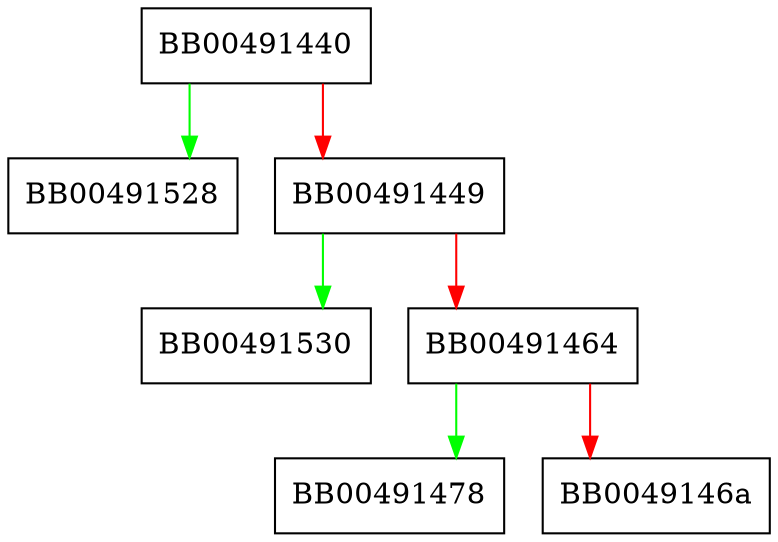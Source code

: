 digraph SSL_set_options {
  node [shape="box"];
  graph [splines=ortho];
  BB00491440 -> BB00491528 [color="green"];
  BB00491440 -> BB00491449 [color="red"];
  BB00491449 -> BB00491530 [color="green"];
  BB00491449 -> BB00491464 [color="red"];
  BB00491464 -> BB00491478 [color="green"];
  BB00491464 -> BB0049146a [color="red"];
}